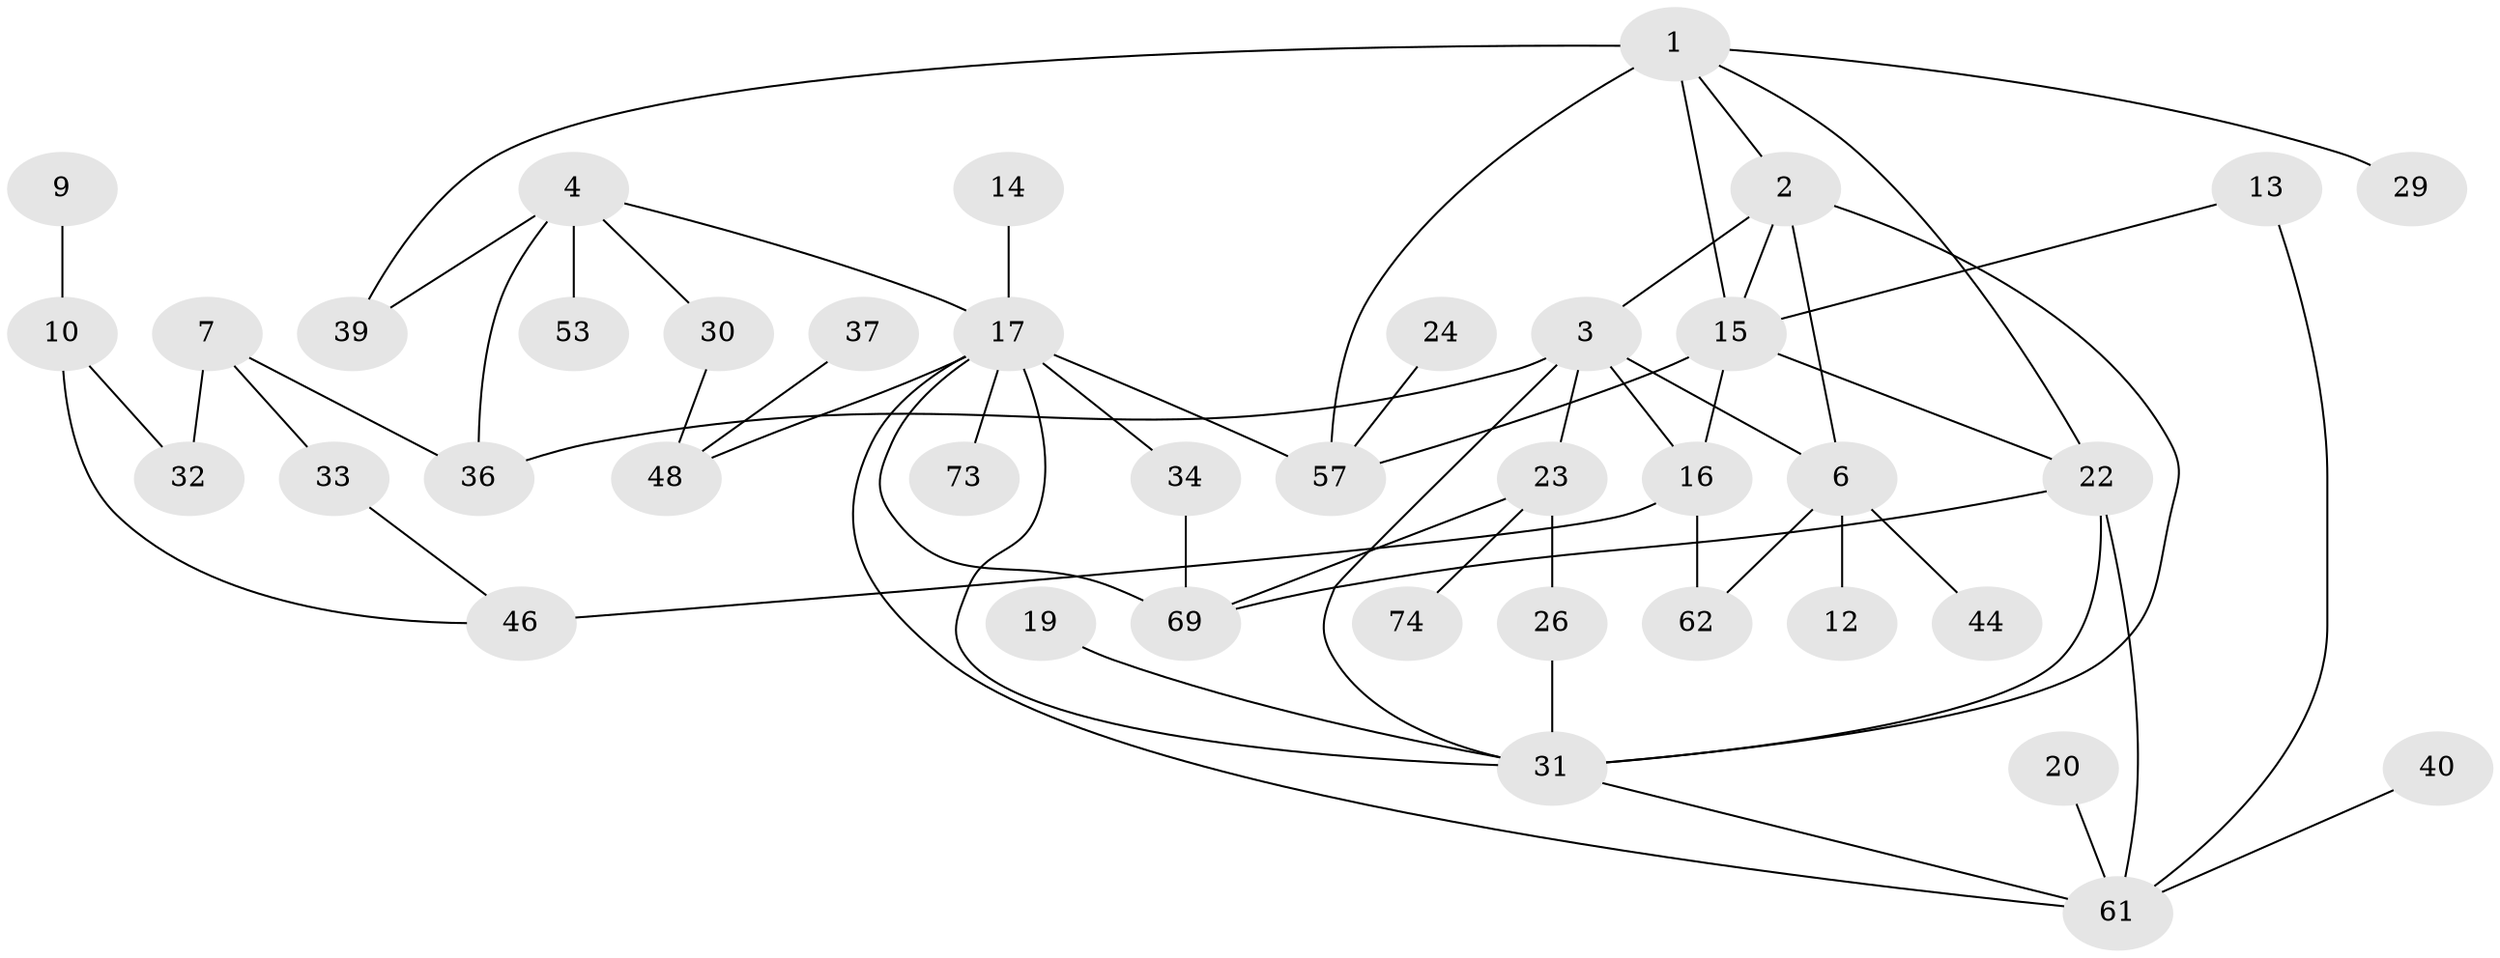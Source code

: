 // original degree distribution, {3: 0.1554054054054054, 2: 0.24324324324324326, 1: 0.23648648648648649, 0: 0.21621621621621623, 4: 0.08783783783783784, 5: 0.05405405405405406, 8: 0.006756756756756757}
// Generated by graph-tools (version 1.1) at 2025/33/03/09/25 02:33:46]
// undirected, 40 vertices, 60 edges
graph export_dot {
graph [start="1"]
  node [color=gray90,style=filled];
  1;
  2;
  3;
  4;
  6;
  7;
  9;
  10;
  12;
  13;
  14;
  15;
  16;
  17;
  19;
  20;
  22;
  23;
  24;
  26;
  29;
  30;
  31;
  32;
  33;
  34;
  36;
  37;
  39;
  40;
  44;
  46;
  48;
  53;
  57;
  61;
  62;
  69;
  73;
  74;
  1 -- 2 [weight=1.0];
  1 -- 15 [weight=1.0];
  1 -- 22 [weight=1.0];
  1 -- 29 [weight=1.0];
  1 -- 39 [weight=2.0];
  1 -- 57 [weight=1.0];
  2 -- 3 [weight=1.0];
  2 -- 6 [weight=1.0];
  2 -- 15 [weight=1.0];
  2 -- 31 [weight=1.0];
  3 -- 6 [weight=1.0];
  3 -- 16 [weight=1.0];
  3 -- 23 [weight=2.0];
  3 -- 31 [weight=1.0];
  3 -- 36 [weight=1.0];
  4 -- 17 [weight=1.0];
  4 -- 30 [weight=1.0];
  4 -- 36 [weight=1.0];
  4 -- 39 [weight=1.0];
  4 -- 53 [weight=1.0];
  6 -- 12 [weight=1.0];
  6 -- 44 [weight=1.0];
  6 -- 62 [weight=1.0];
  7 -- 32 [weight=2.0];
  7 -- 33 [weight=1.0];
  7 -- 36 [weight=1.0];
  9 -- 10 [weight=1.0];
  10 -- 32 [weight=1.0];
  10 -- 46 [weight=1.0];
  13 -- 15 [weight=2.0];
  13 -- 61 [weight=2.0];
  14 -- 17 [weight=1.0];
  15 -- 16 [weight=1.0];
  15 -- 22 [weight=1.0];
  15 -- 57 [weight=1.0];
  16 -- 46 [weight=2.0];
  16 -- 62 [weight=1.0];
  17 -- 31 [weight=1.0];
  17 -- 34 [weight=1.0];
  17 -- 48 [weight=2.0];
  17 -- 57 [weight=1.0];
  17 -- 61 [weight=2.0];
  17 -- 69 [weight=1.0];
  17 -- 73 [weight=1.0];
  19 -- 31 [weight=1.0];
  20 -- 61 [weight=1.0];
  22 -- 31 [weight=1.0];
  22 -- 61 [weight=1.0];
  22 -- 69 [weight=1.0];
  23 -- 26 [weight=1.0];
  23 -- 69 [weight=1.0];
  23 -- 74 [weight=1.0];
  24 -- 57 [weight=1.0];
  26 -- 31 [weight=1.0];
  30 -- 48 [weight=1.0];
  31 -- 61 [weight=1.0];
  33 -- 46 [weight=1.0];
  34 -- 69 [weight=1.0];
  37 -- 48 [weight=1.0];
  40 -- 61 [weight=1.0];
}
